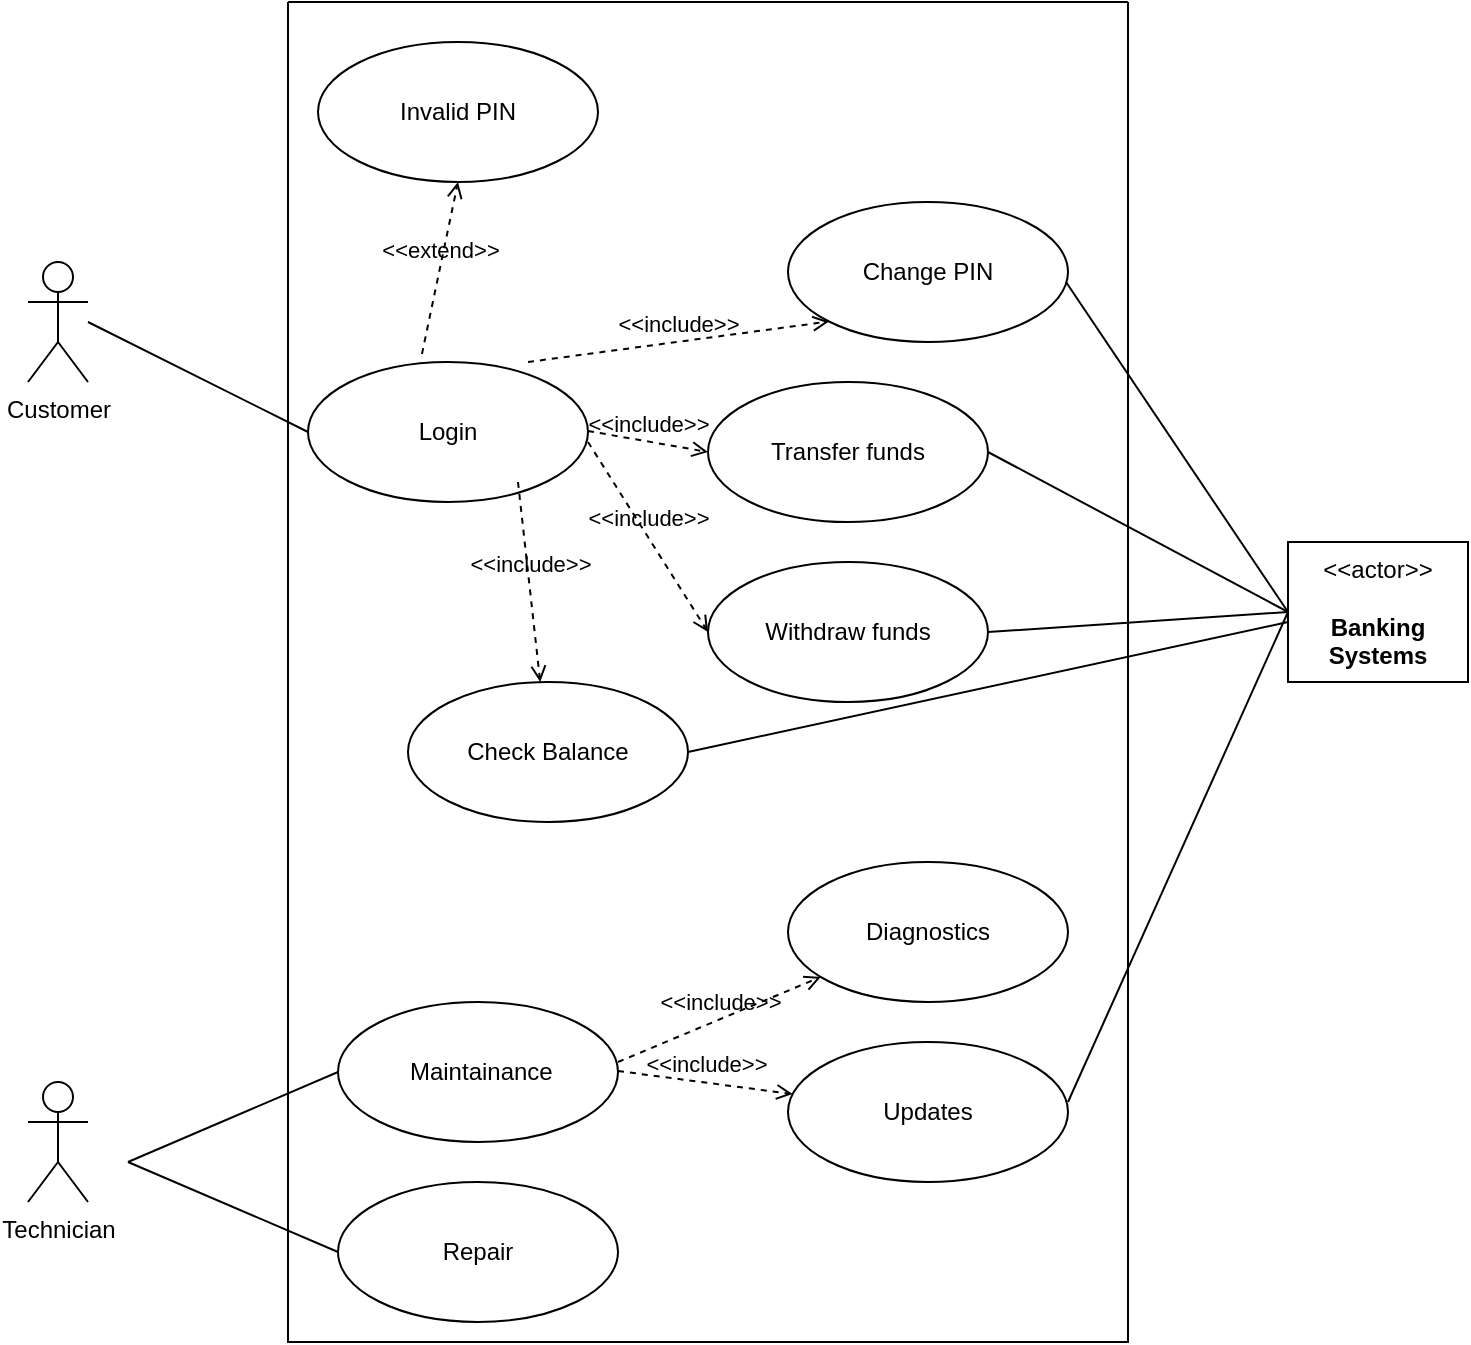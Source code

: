 <mxfile version="24.3.1" type="github">
  <diagram name="Page-1" id="1LClH84PgmRSB9pyHpdK">
    <mxGraphModel dx="2266" dy="1153" grid="1" gridSize="10" guides="1" tooltips="1" connect="1" arrows="1" fold="1" page="1" pageScale="1" pageWidth="850" pageHeight="1100" math="0" shadow="0">
      <root>
        <mxCell id="0" />
        <mxCell id="1" parent="0" />
        <mxCell id="hvaFQm5j50M5VCfyJywK-1" value="Customer" style="shape=umlActor;verticalLabelPosition=bottom;verticalAlign=top;html=1;outlineConnect=0;" vertex="1" parent="1">
          <mxGeometry x="110" y="160" width="30" height="60" as="geometry" />
        </mxCell>
        <mxCell id="hvaFQm5j50M5VCfyJywK-2" value="Technician" style="shape=umlActor;verticalLabelPosition=bottom;verticalAlign=top;html=1;outlineConnect=0;" vertex="1" parent="1">
          <mxGeometry x="110" y="570" width="30" height="60" as="geometry" />
        </mxCell>
        <mxCell id="hvaFQm5j50M5VCfyJywK-6" value="&amp;lt;&amp;lt;actor&amp;gt;&amp;gt;&lt;br&gt;&lt;br&gt;&lt;b&gt;Banking Systems&lt;/b&gt;" style="html=1;align=center;verticalAlign=middle;dashed=0;whiteSpace=wrap;" vertex="1" parent="1">
          <mxGeometry x="740" y="300" width="90" height="70" as="geometry" />
        </mxCell>
        <mxCell id="hvaFQm5j50M5VCfyJywK-7" value="Login" style="ellipse;whiteSpace=wrap;html=1;" vertex="1" parent="1">
          <mxGeometry x="250" y="210" width="140" height="70" as="geometry" />
        </mxCell>
        <mxCell id="hvaFQm5j50M5VCfyJywK-8" style="edgeStyle=orthogonalEdgeStyle;rounded=0;orthogonalLoop=1;jettySize=auto;html=1;exitX=0.5;exitY=1;exitDx=0;exitDy=0;" edge="1" parent="1" source="hvaFQm5j50M5VCfyJywK-7" target="hvaFQm5j50M5VCfyJywK-7">
          <mxGeometry relative="1" as="geometry" />
        </mxCell>
        <mxCell id="hvaFQm5j50M5VCfyJywK-9" value="Invalid PIN" style="ellipse;whiteSpace=wrap;html=1;" vertex="1" parent="1">
          <mxGeometry x="255" y="50" width="140" height="70" as="geometry" />
        </mxCell>
        <mxCell id="hvaFQm5j50M5VCfyJywK-10" value="&amp;lt;&amp;lt;extend&amp;gt;&amp;gt;" style="html=1;verticalAlign=bottom;labelBackgroundColor=none;endArrow=open;endFill=0;dashed=1;rounded=0;entryX=0.5;entryY=1;entryDx=0;entryDy=0;exitX=0.407;exitY=-0.057;exitDx=0;exitDy=0;exitPerimeter=0;" edge="1" parent="1" source="hvaFQm5j50M5VCfyJywK-7" target="hvaFQm5j50M5VCfyJywK-9">
          <mxGeometry width="160" relative="1" as="geometry">
            <mxPoint x="320" y="170" as="sourcePoint" />
            <mxPoint x="480" y="170" as="targetPoint" />
          </mxGeometry>
        </mxCell>
        <mxCell id="hvaFQm5j50M5VCfyJywK-11" value="Transfer funds" style="ellipse;whiteSpace=wrap;html=1;" vertex="1" parent="1">
          <mxGeometry x="450" y="220" width="140" height="70" as="geometry" />
        </mxCell>
        <mxCell id="hvaFQm5j50M5VCfyJywK-14" value="Check Balance" style="ellipse;whiteSpace=wrap;html=1;" vertex="1" parent="1">
          <mxGeometry x="300" y="370" width="140" height="70" as="geometry" />
        </mxCell>
        <mxCell id="hvaFQm5j50M5VCfyJywK-15" value="Withdraw funds" style="ellipse;whiteSpace=wrap;html=1;" vertex="1" parent="1">
          <mxGeometry x="450" y="310" width="140" height="70" as="geometry" />
        </mxCell>
        <mxCell id="hvaFQm5j50M5VCfyJywK-17" value="Change PIN" style="ellipse;whiteSpace=wrap;html=1;" vertex="1" parent="1">
          <mxGeometry x="490" y="130" width="140" height="70" as="geometry" />
        </mxCell>
        <mxCell id="hvaFQm5j50M5VCfyJywK-18" value="&amp;nbsp;Maintainance" style="ellipse;whiteSpace=wrap;html=1;" vertex="1" parent="1">
          <mxGeometry x="265" y="530" width="140" height="70" as="geometry" />
        </mxCell>
        <mxCell id="hvaFQm5j50M5VCfyJywK-19" value="Repair" style="ellipse;whiteSpace=wrap;html=1;" vertex="1" parent="1">
          <mxGeometry x="265" y="620" width="140" height="70" as="geometry" />
        </mxCell>
        <mxCell id="hvaFQm5j50M5VCfyJywK-21" value="" style="endArrow=none;html=1;rounded=0;entryX=0;entryY=0.5;entryDx=0;entryDy=0;" edge="1" parent="1" target="hvaFQm5j50M5VCfyJywK-18">
          <mxGeometry width="50" height="50" relative="1" as="geometry">
            <mxPoint x="160" y="610" as="sourcePoint" />
            <mxPoint x="210" y="560" as="targetPoint" />
          </mxGeometry>
        </mxCell>
        <mxCell id="hvaFQm5j50M5VCfyJywK-22" value="" style="endArrow=none;html=1;rounded=0;entryX=0;entryY=0.5;entryDx=0;entryDy=0;" edge="1" parent="1" target="hvaFQm5j50M5VCfyJywK-19">
          <mxGeometry width="50" height="50" relative="1" as="geometry">
            <mxPoint x="160" y="610" as="sourcePoint" />
            <mxPoint x="230" y="600" as="targetPoint" />
          </mxGeometry>
        </mxCell>
        <mxCell id="hvaFQm5j50M5VCfyJywK-23" value="&amp;lt;&amp;lt;include&amp;gt;&amp;gt;" style="html=1;verticalAlign=bottom;labelBackgroundColor=none;endArrow=open;endFill=0;dashed=1;rounded=0;" edge="1" parent="1" target="hvaFQm5j50M5VCfyJywK-24">
          <mxGeometry width="160" relative="1" as="geometry">
            <mxPoint x="405" y="560" as="sourcePoint" />
            <mxPoint x="480" y="520" as="targetPoint" />
          </mxGeometry>
        </mxCell>
        <mxCell id="hvaFQm5j50M5VCfyJywK-24" value="Diagnostics" style="ellipse;whiteSpace=wrap;html=1;" vertex="1" parent="1">
          <mxGeometry x="490" y="460" width="140" height="70" as="geometry" />
        </mxCell>
        <mxCell id="hvaFQm5j50M5VCfyJywK-25" value="&amp;lt;&amp;lt;include&amp;gt;&amp;gt;" style="html=1;verticalAlign=bottom;labelBackgroundColor=none;endArrow=open;endFill=0;dashed=1;rounded=0;" edge="1" parent="1" target="hvaFQm5j50M5VCfyJywK-26">
          <mxGeometry width="160" relative="1" as="geometry">
            <mxPoint x="405" y="564.5" as="sourcePoint" />
            <mxPoint x="480" y="600" as="targetPoint" />
          </mxGeometry>
        </mxCell>
        <mxCell id="hvaFQm5j50M5VCfyJywK-26" value="Updates" style="ellipse;whiteSpace=wrap;html=1;" vertex="1" parent="1">
          <mxGeometry x="490" y="550" width="140" height="70" as="geometry" />
        </mxCell>
        <mxCell id="hvaFQm5j50M5VCfyJywK-27" value="" style="endArrow=none;html=1;rounded=0;entryX=0;entryY=0.5;entryDx=0;entryDy=0;" edge="1" parent="1" target="hvaFQm5j50M5VCfyJywK-7">
          <mxGeometry width="50" height="50" relative="1" as="geometry">
            <mxPoint x="140" y="190" as="sourcePoint" />
            <mxPoint x="190" y="150" as="targetPoint" />
          </mxGeometry>
        </mxCell>
        <mxCell id="hvaFQm5j50M5VCfyJywK-28" value="&amp;lt;&amp;lt;include&amp;gt;&amp;gt;" style="html=1;verticalAlign=bottom;labelBackgroundColor=none;endArrow=open;endFill=0;dashed=1;rounded=0;entryX=0;entryY=1;entryDx=0;entryDy=0;" edge="1" parent="1" target="hvaFQm5j50M5VCfyJywK-17">
          <mxGeometry width="160" relative="1" as="geometry">
            <mxPoint x="360" y="210" as="sourcePoint" />
            <mxPoint x="520" y="210" as="targetPoint" />
          </mxGeometry>
        </mxCell>
        <mxCell id="hvaFQm5j50M5VCfyJywK-29" value="&amp;lt;&amp;lt;include&amp;gt;&amp;gt;" style="html=1;verticalAlign=bottom;labelBackgroundColor=none;endArrow=open;endFill=0;dashed=1;rounded=0;entryX=0;entryY=0.5;entryDx=0;entryDy=0;" edge="1" parent="1" target="hvaFQm5j50M5VCfyJywK-11">
          <mxGeometry width="160" relative="1" as="geometry">
            <mxPoint x="390" y="244.5" as="sourcePoint" />
            <mxPoint x="510" y="245" as="targetPoint" />
          </mxGeometry>
        </mxCell>
        <mxCell id="hvaFQm5j50M5VCfyJywK-30" value="&amp;lt;&amp;lt;include&amp;gt;&amp;gt;" style="html=1;verticalAlign=bottom;labelBackgroundColor=none;endArrow=open;endFill=0;dashed=1;rounded=0;" edge="1" parent="1" target="hvaFQm5j50M5VCfyJywK-14">
          <mxGeometry width="160" relative="1" as="geometry">
            <mxPoint x="355" y="270" as="sourcePoint" />
            <mxPoint x="515" y="270" as="targetPoint" />
          </mxGeometry>
        </mxCell>
        <mxCell id="hvaFQm5j50M5VCfyJywK-31" value="&amp;lt;&amp;lt;include&amp;gt;&amp;gt;" style="html=1;verticalAlign=bottom;labelBackgroundColor=none;endArrow=open;endFill=0;dashed=1;rounded=0;entryX=0;entryY=0.5;entryDx=0;entryDy=0;" edge="1" parent="1" target="hvaFQm5j50M5VCfyJywK-15">
          <mxGeometry width="160" relative="1" as="geometry">
            <mxPoint x="390" y="250" as="sourcePoint" />
            <mxPoint x="550" y="250" as="targetPoint" />
          </mxGeometry>
        </mxCell>
        <mxCell id="hvaFQm5j50M5VCfyJywK-32" value="" style="endArrow=none;html=1;rounded=0;entryX=0;entryY=0.5;entryDx=0;entryDy=0;" edge="1" parent="1" target="hvaFQm5j50M5VCfyJywK-6">
          <mxGeometry width="50" height="50" relative="1" as="geometry">
            <mxPoint x="630" y="580" as="sourcePoint" />
            <mxPoint x="680" y="530" as="targetPoint" />
          </mxGeometry>
        </mxCell>
        <mxCell id="hvaFQm5j50M5VCfyJywK-33" value="" style="endArrow=none;html=1;rounded=0;" edge="1" parent="1">
          <mxGeometry width="50" height="50" relative="1" as="geometry">
            <mxPoint x="440" y="405" as="sourcePoint" />
            <mxPoint x="740" y="340" as="targetPoint" />
          </mxGeometry>
        </mxCell>
        <mxCell id="hvaFQm5j50M5VCfyJywK-34" value="" style="endArrow=none;html=1;rounded=0;entryX=0;entryY=0.5;entryDx=0;entryDy=0;exitX=1;exitY=0.5;exitDx=0;exitDy=0;" edge="1" parent="1" source="hvaFQm5j50M5VCfyJywK-11" target="hvaFQm5j50M5VCfyJywK-6">
          <mxGeometry width="50" height="50" relative="1" as="geometry">
            <mxPoint x="640" y="210" as="sourcePoint" />
            <mxPoint x="690" y="160" as="targetPoint" />
          </mxGeometry>
        </mxCell>
        <mxCell id="hvaFQm5j50M5VCfyJywK-35" value="" style="endArrow=none;html=1;rounded=0;entryX=0;entryY=0.5;entryDx=0;entryDy=0;exitX=1;exitY=0.5;exitDx=0;exitDy=0;" edge="1" parent="1" source="hvaFQm5j50M5VCfyJywK-15" target="hvaFQm5j50M5VCfyJywK-6">
          <mxGeometry width="50" height="50" relative="1" as="geometry">
            <mxPoint x="640" y="300" as="sourcePoint" />
            <mxPoint x="730" y="380" as="targetPoint" />
          </mxGeometry>
        </mxCell>
        <mxCell id="hvaFQm5j50M5VCfyJywK-36" value="" style="endArrow=none;html=1;rounded=0;entryX=0;entryY=0.5;entryDx=0;entryDy=0;" edge="1" parent="1" target="hvaFQm5j50M5VCfyJywK-6">
          <mxGeometry width="50" height="50" relative="1" as="geometry">
            <mxPoint x="629" y="170" as="sourcePoint" />
            <mxPoint x="629" y="270" as="targetPoint" />
          </mxGeometry>
        </mxCell>
        <mxCell id="hvaFQm5j50M5VCfyJywK-38" value="" style="swimlane;startSize=0;" vertex="1" parent="1">
          <mxGeometry x="240" y="30" width="420" height="670" as="geometry" />
        </mxCell>
      </root>
    </mxGraphModel>
  </diagram>
</mxfile>
